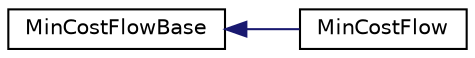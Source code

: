 digraph "Graphical Class Hierarchy"
{
 // LATEX_PDF_SIZE
  edge [fontname="Helvetica",fontsize="10",labelfontname="Helvetica",labelfontsize="10"];
  node [fontname="Helvetica",fontsize="10",shape=record];
  rankdir="LR";
  Node0 [label="MinCostFlowBase",height=0.2,width=0.4,color="black", fillcolor="white", style="filled",URL="$classcom_1_1google_1_1ortools_1_1graph_1_1MinCostFlowBase.html",tooltip=" "];
  Node0 -> Node1 [dir="back",color="midnightblue",fontsize="10",style="solid",fontname="Helvetica"];
  Node1 [label="MinCostFlow",height=0.2,width=0.4,color="black", fillcolor="white", style="filled",URL="$classcom_1_1google_1_1ortools_1_1graph_1_1MinCostFlow.html",tooltip=" "];
}
